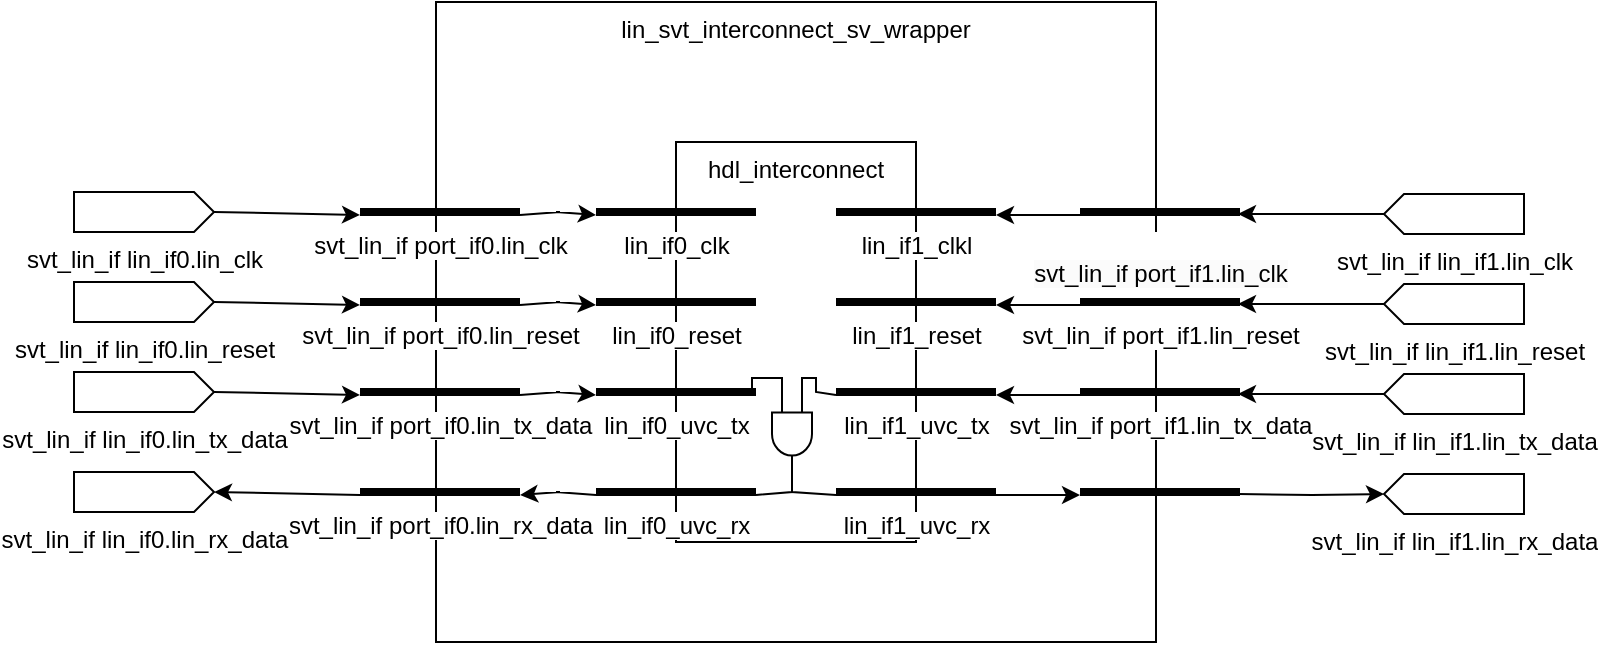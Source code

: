 <mxfile version="21.3.7" type="github">
  <diagram name="Page-1" id="s0u_vHOz71Pcf-7FPWjp">
    <mxGraphModel dx="1049" dy="620" grid="1" gridSize="10" guides="1" tooltips="1" connect="1" arrows="1" fold="1" page="1" pageScale="1" pageWidth="827" pageHeight="1169" math="0" shadow="0">
      <root>
        <mxCell id="0" />
        <mxCell id="1" parent="0" />
        <mxCell id="zUlbpa6E18nl6SuiUpmc-32" style="edgeStyle=orthogonalEdgeStyle;rounded=0;orthogonalLoop=1;jettySize=auto;html=1;entryX=1;entryY=0.5;entryDx=0;entryDy=0;entryPerimeter=0;" edge="1" parent="1" source="zUlbpa6E18nl6SuiUpmc-17" target="zUlbpa6E18nl6SuiUpmc-29">
          <mxGeometry relative="1" as="geometry" />
        </mxCell>
        <mxCell id="zUlbpa6E18nl6SuiUpmc-2" value="lin_svt_interconnect_sv_wrapper" style="rounded=0;whiteSpace=wrap;html=1;verticalAlign=top;" vertex="1" parent="1">
          <mxGeometry x="234" y="200" width="360" height="320" as="geometry" />
        </mxCell>
        <mxCell id="zUlbpa6E18nl6SuiUpmc-1" value="&lt;div style=&quot;&quot;&gt;&lt;span style=&quot;background-color: initial;&quot;&gt;hdl_interconnect&lt;/span&gt;&lt;/div&gt;" style="rounded=0;whiteSpace=wrap;html=1;align=center;verticalAlign=top;" vertex="1" parent="1">
          <mxGeometry x="354" y="270" width="120" height="200" as="geometry" />
        </mxCell>
        <mxCell id="zUlbpa6E18nl6SuiUpmc-49" style="edgeStyle=orthogonalEdgeStyle;rounded=0;orthogonalLoop=1;jettySize=auto;html=1;" edge="1" parent="1" source="zUlbpa6E18nl6SuiUpmc-14" target="zUlbpa6E18nl6SuiUpmc-41">
          <mxGeometry relative="1" as="geometry" />
        </mxCell>
        <mxCell id="zUlbpa6E18nl6SuiUpmc-14" value="svt_lin_if port_if0.lin_clk" style="line;strokeWidth=4;html=1;perimeter=backbonePerimeter;points=[];outlineConnect=0;" vertex="1" parent="1">
          <mxGeometry x="196" y="300" width="80" height="10" as="geometry" />
        </mxCell>
        <mxCell id="zUlbpa6E18nl6SuiUpmc-50" style="edgeStyle=orthogonalEdgeStyle;rounded=0;orthogonalLoop=1;jettySize=auto;html=1;" edge="1" parent="1" source="zUlbpa6E18nl6SuiUpmc-15" target="zUlbpa6E18nl6SuiUpmc-42">
          <mxGeometry relative="1" as="geometry" />
        </mxCell>
        <mxCell id="zUlbpa6E18nl6SuiUpmc-15" value="svt_lin_if port_if0.lin_reset" style="line;strokeWidth=4;html=1;perimeter=backbonePerimeter;points=[];outlineConnect=0;" vertex="1" parent="1">
          <mxGeometry x="196" y="345" width="80" height="10" as="geometry" />
        </mxCell>
        <mxCell id="zUlbpa6E18nl6SuiUpmc-51" style="edgeStyle=orthogonalEdgeStyle;rounded=0;orthogonalLoop=1;jettySize=auto;html=1;" edge="1" parent="1" source="zUlbpa6E18nl6SuiUpmc-16" target="zUlbpa6E18nl6SuiUpmc-43">
          <mxGeometry relative="1" as="geometry" />
        </mxCell>
        <mxCell id="zUlbpa6E18nl6SuiUpmc-16" value="svt_lin_if port_if0.lin_tx_data" style="line;strokeWidth=4;html=1;perimeter=backbonePerimeter;points=[];outlineConnect=0;" vertex="1" parent="1">
          <mxGeometry x="196" y="390" width="80" height="10" as="geometry" />
        </mxCell>
        <mxCell id="zUlbpa6E18nl6SuiUpmc-52" style="edgeStyle=orthogonalEdgeStyle;rounded=0;orthogonalLoop=1;jettySize=auto;html=1;" edge="1" parent="1" source="zUlbpa6E18nl6SuiUpmc-44" target="zUlbpa6E18nl6SuiUpmc-17">
          <mxGeometry relative="1" as="geometry" />
        </mxCell>
        <mxCell id="zUlbpa6E18nl6SuiUpmc-17" value="svt_lin_if port_if0.lin_rx_data" style="line;strokeWidth=4;html=1;perimeter=backbonePerimeter;points=[];outlineConnect=0;" vertex="1" parent="1">
          <mxGeometry x="196" y="440" width="80" height="10" as="geometry" />
        </mxCell>
        <mxCell id="zUlbpa6E18nl6SuiUpmc-53" style="edgeStyle=orthogonalEdgeStyle;rounded=0;orthogonalLoop=1;jettySize=auto;html=1;" edge="1" parent="1" source="zUlbpa6E18nl6SuiUpmc-18" target="zUlbpa6E18nl6SuiUpmc-45">
          <mxGeometry relative="1" as="geometry" />
        </mxCell>
        <mxCell id="zUlbpa6E18nl6SuiUpmc-18" value="&#xa;&lt;span style=&quot;color: rgb(0, 0, 0); font-family: Helvetica; font-size: 12px; font-style: normal; font-variant-ligatures: normal; font-variant-caps: normal; font-weight: 400; letter-spacing: normal; orphans: 2; text-align: center; text-indent: 0px; text-transform: none; widows: 2; word-spacing: 0px; -webkit-text-stroke-width: 0px; background-color: rgb(251, 251, 251); text-decoration-thickness: initial; text-decoration-style: initial; text-decoration-color: initial; float: none; display: inline !important;&quot;&gt;svt_lin_if port_if1.lin_clk&lt;/span&gt;&#xa;&#xa;" style="line;strokeWidth=4;html=1;perimeter=backbonePerimeter;points=[];outlineConnect=0;" vertex="1" parent="1">
          <mxGeometry x="556" y="300" width="80" height="10" as="geometry" />
        </mxCell>
        <mxCell id="zUlbpa6E18nl6SuiUpmc-54" style="edgeStyle=orthogonalEdgeStyle;rounded=0;orthogonalLoop=1;jettySize=auto;html=1;" edge="1" parent="1" source="zUlbpa6E18nl6SuiUpmc-19" target="zUlbpa6E18nl6SuiUpmc-46">
          <mxGeometry relative="1" as="geometry" />
        </mxCell>
        <mxCell id="zUlbpa6E18nl6SuiUpmc-19" value="svt_lin_if port_if1.lin_reset" style="line;strokeWidth=4;html=1;perimeter=backbonePerimeter;points=[];outlineConnect=0;" vertex="1" parent="1">
          <mxGeometry x="556" y="345" width="80" height="10" as="geometry" />
        </mxCell>
        <mxCell id="zUlbpa6E18nl6SuiUpmc-55" style="edgeStyle=orthogonalEdgeStyle;rounded=0;orthogonalLoop=1;jettySize=auto;html=1;" edge="1" parent="1" source="zUlbpa6E18nl6SuiUpmc-20" target="zUlbpa6E18nl6SuiUpmc-47">
          <mxGeometry relative="1" as="geometry" />
        </mxCell>
        <mxCell id="zUlbpa6E18nl6SuiUpmc-20" value="svt_lin_if port_if1.lin_tx_data" style="line;strokeWidth=4;html=1;perimeter=backbonePerimeter;points=[];outlineConnect=0;" vertex="1" parent="1">
          <mxGeometry x="556" y="390" width="80" height="10" as="geometry" />
        </mxCell>
        <mxCell id="zUlbpa6E18nl6SuiUpmc-56" style="edgeStyle=orthogonalEdgeStyle;rounded=0;orthogonalLoop=1;jettySize=auto;html=1;" edge="1" parent="1" source="zUlbpa6E18nl6SuiUpmc-48" target="zUlbpa6E18nl6SuiUpmc-21">
          <mxGeometry relative="1" as="geometry" />
        </mxCell>
        <mxCell id="zUlbpa6E18nl6SuiUpmc-21" value="" style="line;strokeWidth=4;html=1;perimeter=backbonePerimeter;points=[];outlineConnect=0;" vertex="1" parent="1">
          <mxGeometry x="556" y="440" width="80" height="10" as="geometry" />
        </mxCell>
        <mxCell id="zUlbpa6E18nl6SuiUpmc-26" style="edgeStyle=orthogonalEdgeStyle;rounded=0;orthogonalLoop=1;jettySize=auto;html=1;exitX=1;exitY=0.5;exitDx=0;exitDy=0;exitPerimeter=0;" edge="1" parent="1" source="zUlbpa6E18nl6SuiUpmc-25" target="zUlbpa6E18nl6SuiUpmc-14">
          <mxGeometry relative="1" as="geometry" />
        </mxCell>
        <mxCell id="zUlbpa6E18nl6SuiUpmc-25" value="svt_lin_if lin_if0.lin_clk" style="shape=mxgraph.arrows2.arrow;verticalLabelPosition=bottom;shadow=0;dashed=0;align=center;html=1;verticalAlign=top;strokeWidth=1;dy=0;dx=10;notch=0;" vertex="1" parent="1">
          <mxGeometry x="53" y="295" width="70" height="20" as="geometry" />
        </mxCell>
        <mxCell id="zUlbpa6E18nl6SuiUpmc-30" style="edgeStyle=orthogonalEdgeStyle;rounded=0;orthogonalLoop=1;jettySize=auto;html=1;exitX=1;exitY=0.5;exitDx=0;exitDy=0;exitPerimeter=0;" edge="1" parent="1" source="zUlbpa6E18nl6SuiUpmc-27" target="zUlbpa6E18nl6SuiUpmc-15">
          <mxGeometry relative="1" as="geometry" />
        </mxCell>
        <mxCell id="zUlbpa6E18nl6SuiUpmc-27" value="svt_lin_if lin_if0.lin_reset" style="shape=mxgraph.arrows2.arrow;verticalLabelPosition=bottom;shadow=0;dashed=0;align=center;html=1;verticalAlign=top;strokeWidth=1;dy=0;dx=10;notch=0;" vertex="1" parent="1">
          <mxGeometry x="53" y="340" width="70" height="20" as="geometry" />
        </mxCell>
        <mxCell id="zUlbpa6E18nl6SuiUpmc-31" style="edgeStyle=orthogonalEdgeStyle;rounded=0;orthogonalLoop=1;jettySize=auto;html=1;exitX=1;exitY=0.5;exitDx=0;exitDy=0;exitPerimeter=0;" edge="1" parent="1" source="zUlbpa6E18nl6SuiUpmc-28" target="zUlbpa6E18nl6SuiUpmc-16">
          <mxGeometry relative="1" as="geometry" />
        </mxCell>
        <mxCell id="zUlbpa6E18nl6SuiUpmc-28" value="svt_lin_if lin_if0.lin_tx_data" style="shape=mxgraph.arrows2.arrow;verticalLabelPosition=bottom;shadow=0;dashed=0;align=center;html=1;verticalAlign=top;strokeWidth=1;dy=0;dx=10;notch=0;" vertex="1" parent="1">
          <mxGeometry x="53" y="385" width="70" height="20" as="geometry" />
        </mxCell>
        <mxCell id="zUlbpa6E18nl6SuiUpmc-29" value="svt_lin_if lin_if0.lin_rx_data" style="shape=mxgraph.arrows2.arrow;verticalLabelPosition=bottom;shadow=0;dashed=0;align=center;html=1;verticalAlign=top;strokeWidth=1;dy=0;dx=10;notch=0;" vertex="1" parent="1">
          <mxGeometry x="53" y="435" width="70" height="20" as="geometry" />
        </mxCell>
        <mxCell id="zUlbpa6E18nl6SuiUpmc-33" style="edgeStyle=orthogonalEdgeStyle;rounded=0;orthogonalLoop=1;jettySize=auto;html=1;exitX=1;exitY=0.5;exitDx=0;exitDy=0;exitPerimeter=0;" edge="1" parent="1" source="zUlbpa6E18nl6SuiUpmc-34">
          <mxGeometry relative="1" as="geometry">
            <mxPoint x="635" y="306" as="targetPoint" />
          </mxGeometry>
        </mxCell>
        <mxCell id="zUlbpa6E18nl6SuiUpmc-34" value="svt_lin_if lin_if1.lin_clk" style="shape=mxgraph.arrows2.arrow;verticalLabelPosition=bottom;shadow=0;dashed=0;align=center;html=1;verticalAlign=top;strokeWidth=1;dy=0;dx=10;notch=0;direction=west;" vertex="1" parent="1">
          <mxGeometry x="708" y="296" width="70" height="20" as="geometry" />
        </mxCell>
        <mxCell id="zUlbpa6E18nl6SuiUpmc-35" style="edgeStyle=orthogonalEdgeStyle;rounded=0;orthogonalLoop=1;jettySize=auto;html=1;exitX=1;exitY=0.5;exitDx=0;exitDy=0;exitPerimeter=0;" edge="1" parent="1" source="zUlbpa6E18nl6SuiUpmc-36">
          <mxGeometry relative="1" as="geometry">
            <mxPoint x="635" y="351" as="targetPoint" />
          </mxGeometry>
        </mxCell>
        <mxCell id="zUlbpa6E18nl6SuiUpmc-36" value="svt_lin_if lin_if1.lin_reset" style="shape=mxgraph.arrows2.arrow;verticalLabelPosition=bottom;shadow=0;dashed=0;align=center;html=1;verticalAlign=top;strokeWidth=1;dy=0;dx=10;notch=0;direction=west;" vertex="1" parent="1">
          <mxGeometry x="708" y="341" width="70" height="20" as="geometry" />
        </mxCell>
        <mxCell id="zUlbpa6E18nl6SuiUpmc-37" style="edgeStyle=orthogonalEdgeStyle;rounded=0;orthogonalLoop=1;jettySize=auto;html=1;exitX=1;exitY=0.5;exitDx=0;exitDy=0;exitPerimeter=0;" edge="1" parent="1" source="zUlbpa6E18nl6SuiUpmc-38">
          <mxGeometry relative="1" as="geometry">
            <mxPoint x="635" y="396" as="targetPoint" />
          </mxGeometry>
        </mxCell>
        <mxCell id="zUlbpa6E18nl6SuiUpmc-38" value="svt_lin_if lin_if1.lin_tx_data" style="shape=mxgraph.arrows2.arrow;verticalLabelPosition=bottom;shadow=0;dashed=0;align=center;html=1;verticalAlign=top;strokeWidth=1;dy=0;dx=10;notch=0;direction=west;" vertex="1" parent="1">
          <mxGeometry x="708" y="386" width="70" height="20" as="geometry" />
        </mxCell>
        <mxCell id="zUlbpa6E18nl6SuiUpmc-39" style="edgeStyle=orthogonalEdgeStyle;rounded=0;orthogonalLoop=1;jettySize=auto;html=1;exitX=1;exitY=0.5;exitDx=0;exitDy=0;exitPerimeter=0;entryX=1;entryY=0.5;entryDx=0;entryDy=0;entryPerimeter=0;" edge="1" parent="1" target="zUlbpa6E18nl6SuiUpmc-40">
          <mxGeometry relative="1" as="geometry">
            <mxPoint x="635" y="446" as="sourcePoint" />
          </mxGeometry>
        </mxCell>
        <mxCell id="zUlbpa6E18nl6SuiUpmc-40" value="svt_lin_if lin_if1.lin_rx_data" style="shape=mxgraph.arrows2.arrow;verticalLabelPosition=bottom;shadow=0;dashed=0;align=center;html=1;verticalAlign=top;strokeWidth=1;dy=0;dx=10;notch=0;direction=west;" vertex="1" parent="1">
          <mxGeometry x="708" y="436" width="70" height="20" as="geometry" />
        </mxCell>
        <mxCell id="zUlbpa6E18nl6SuiUpmc-41" value="lin_if0_clk" style="line;strokeWidth=4;html=1;perimeter=backbonePerimeter;points=[];outlineConnect=0;" vertex="1" parent="1">
          <mxGeometry x="314" y="300" width="80" height="10" as="geometry" />
        </mxCell>
        <mxCell id="zUlbpa6E18nl6SuiUpmc-42" value="lin_if0_reset" style="line;strokeWidth=4;html=1;perimeter=backbonePerimeter;points=[];outlineConnect=0;" vertex="1" parent="1">
          <mxGeometry x="314" y="345" width="80" height="10" as="geometry" />
        </mxCell>
        <mxCell id="zUlbpa6E18nl6SuiUpmc-43" value="lin_if0_uvc_tx" style="line;strokeWidth=4;html=1;perimeter=backbonePerimeter;points=[];outlineConnect=0;" vertex="1" parent="1">
          <mxGeometry x="314" y="390" width="80" height="10" as="geometry" />
        </mxCell>
        <mxCell id="zUlbpa6E18nl6SuiUpmc-44" value="lin_if0_uvc_rx" style="line;strokeWidth=4;html=1;perimeter=backbonePerimeter;points=[];outlineConnect=0;" vertex="1" parent="1">
          <mxGeometry x="314" y="440" width="80" height="10" as="geometry" />
        </mxCell>
        <mxCell id="zUlbpa6E18nl6SuiUpmc-45" value="lin_if1_clkl" style="line;strokeWidth=4;html=1;perimeter=backbonePerimeter;points=[];outlineConnect=0;" vertex="1" parent="1">
          <mxGeometry x="434" y="300" width="80" height="10" as="geometry" />
        </mxCell>
        <mxCell id="zUlbpa6E18nl6SuiUpmc-46" value="lin_if1_reset" style="line;strokeWidth=4;html=1;perimeter=backbonePerimeter;points=[];outlineConnect=0;" vertex="1" parent="1">
          <mxGeometry x="434" y="345" width="80" height="10" as="geometry" />
        </mxCell>
        <mxCell id="zUlbpa6E18nl6SuiUpmc-47" value="lin_if1_uvc_tx" style="line;strokeWidth=4;html=1;perimeter=backbonePerimeter;points=[];outlineConnect=0;" vertex="1" parent="1">
          <mxGeometry x="434" y="390" width="80" height="10" as="geometry" />
        </mxCell>
        <mxCell id="zUlbpa6E18nl6SuiUpmc-48" value="lin_if1_uvc_rx" style="line;strokeWidth=4;html=1;perimeter=backbonePerimeter;points=[];outlineConnect=0;" vertex="1" parent="1">
          <mxGeometry x="434" y="440" width="80" height="10" as="geometry" />
        </mxCell>
        <mxCell id="zUlbpa6E18nl6SuiUpmc-59" value="" style="verticalLabelPosition=bottom;shadow=0;dashed=0;align=center;html=1;verticalAlign=top;shape=mxgraph.electrical.logic_gates.logic_gate;operation=and;rotation=90;" vertex="1" parent="1">
          <mxGeometry x="394" y="406" width="36" height="20" as="geometry" />
        </mxCell>
        <mxCell id="zUlbpa6E18nl6SuiUpmc-64" value="" style="endArrow=none;html=1;rounded=0;exitX=0;exitY=0.75;exitDx=0;exitDy=0;exitPerimeter=0;edgeStyle=orthogonalEdgeStyle;" edge="1" parent="1" source="zUlbpa6E18nl6SuiUpmc-59" target="zUlbpa6E18nl6SuiUpmc-43">
          <mxGeometry width="50" height="50" relative="1" as="geometry">
            <mxPoint x="390" y="440" as="sourcePoint" />
            <mxPoint x="440" y="390" as="targetPoint" />
          </mxGeometry>
        </mxCell>
        <mxCell id="zUlbpa6E18nl6SuiUpmc-65" value="" style="endArrow=none;html=1;rounded=0;entryX=0;entryY=0.25;entryDx=0;entryDy=0;entryPerimeter=0;edgeStyle=orthogonalEdgeStyle;" edge="1" parent="1" source="zUlbpa6E18nl6SuiUpmc-47" target="zUlbpa6E18nl6SuiUpmc-59">
          <mxGeometry width="50" height="50" relative="1" as="geometry">
            <mxPoint x="340" y="420" as="sourcePoint" />
            <mxPoint x="390" y="370" as="targetPoint" />
          </mxGeometry>
        </mxCell>
        <mxCell id="zUlbpa6E18nl6SuiUpmc-67" value="" style="endArrow=none;html=1;rounded=0;entryX=1;entryY=0.5;entryDx=0;entryDy=0;entryPerimeter=0;edgeStyle=orthogonalEdgeStyle;" edge="1" parent="1" source="zUlbpa6E18nl6SuiUpmc-44" target="zUlbpa6E18nl6SuiUpmc-59">
          <mxGeometry width="50" height="50" relative="1" as="geometry">
            <mxPoint x="340" y="420" as="sourcePoint" />
            <mxPoint x="390" y="370" as="targetPoint" />
          </mxGeometry>
        </mxCell>
        <mxCell id="zUlbpa6E18nl6SuiUpmc-68" value="" style="endArrow=none;html=1;rounded=0;entryX=1;entryY=0.5;entryDx=0;entryDy=0;entryPerimeter=0;edgeStyle=orthogonalEdgeStyle;" edge="1" parent="1" source="zUlbpa6E18nl6SuiUpmc-48" target="zUlbpa6E18nl6SuiUpmc-59">
          <mxGeometry width="50" height="50" relative="1" as="geometry">
            <mxPoint x="340" y="420" as="sourcePoint" />
            <mxPoint x="390" y="370" as="targetPoint" />
          </mxGeometry>
        </mxCell>
      </root>
    </mxGraphModel>
  </diagram>
</mxfile>
